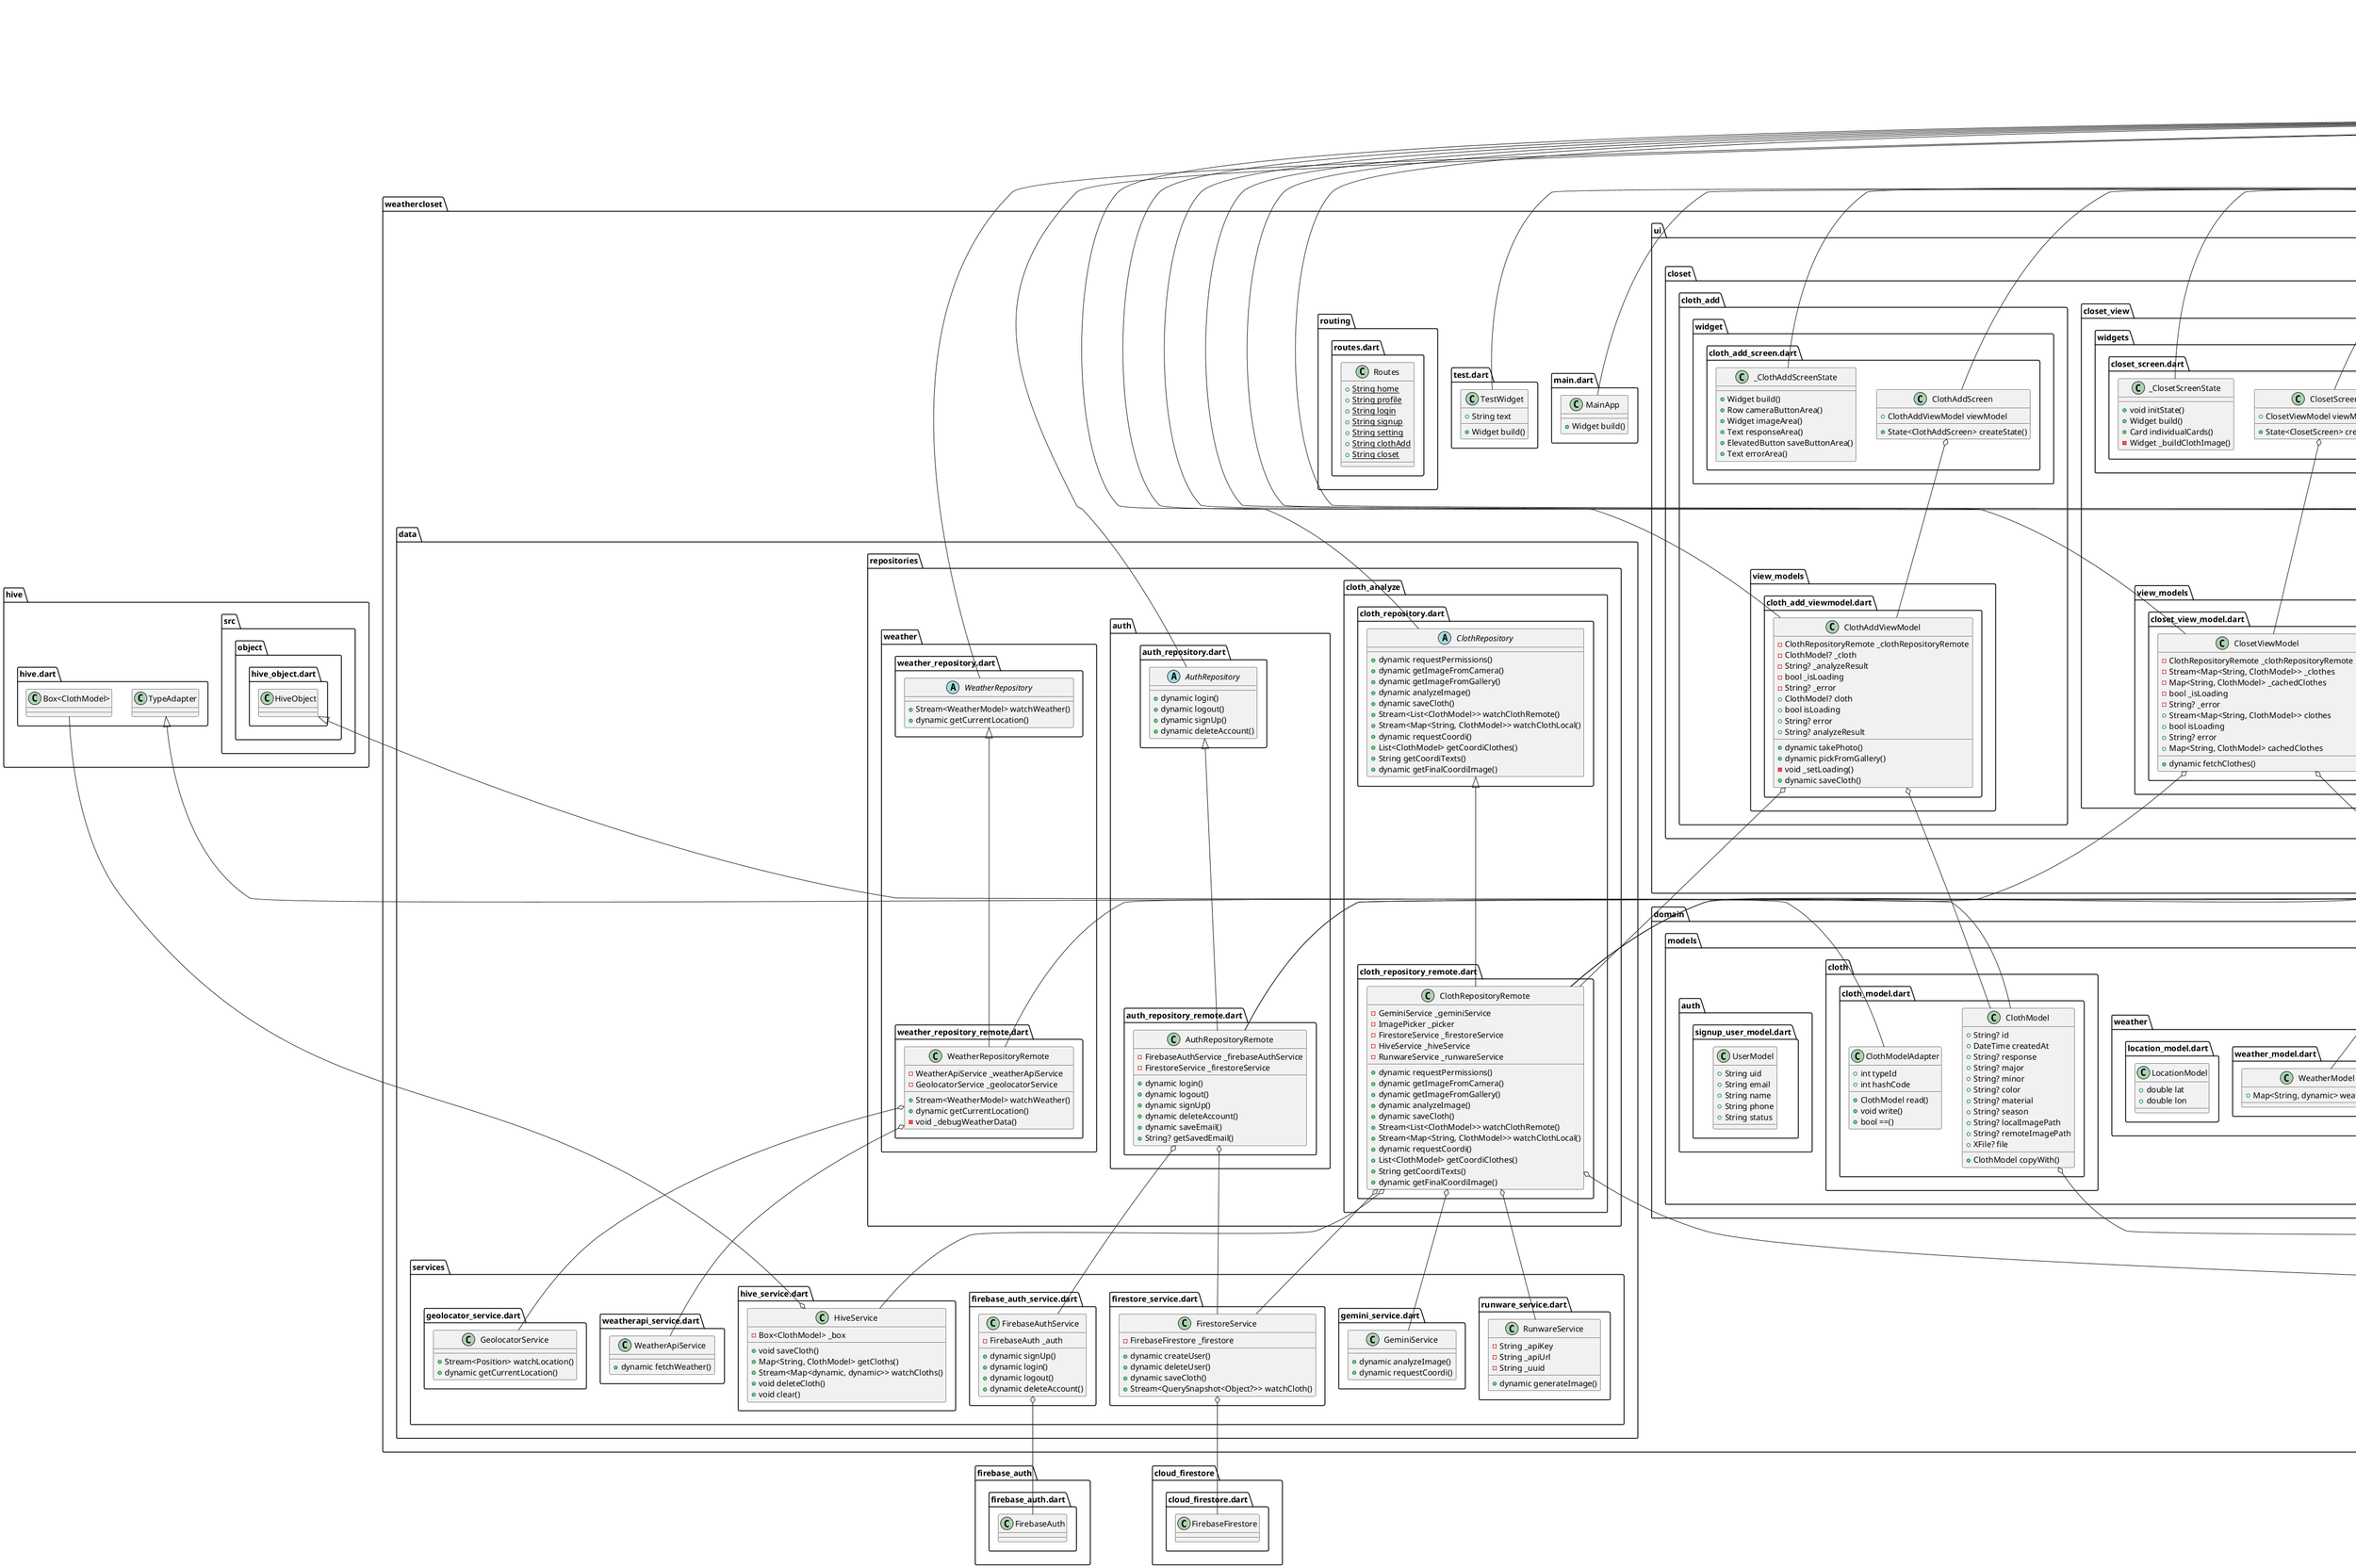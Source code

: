 @startuml
set namespaceSeparator ::

class "weathercloset::ui::basics::root_screen.dart::RootScreen" {
  +Widget child
  +State<RootScreen> createState()
}

"weathercloset::ui::basics::root_screen.dart::RootScreen" o-- "flutter::src::widgets::framework.dart::Widget"
"flutter::src::widgets::framework.dart::StatefulWidget" <|-- "weathercloset::ui::basics::root_screen.dart::RootScreen"

class "weathercloset::ui::basics::root_screen.dart::_RootScreenState" {
  -int _selectedIndex
  +void initState()
  -void _onItemTapped()
  +Widget build()
}

"flutter::src::widgets::framework.dart::State" <|-- "weathercloset::ui::basics::root_screen.dart::_RootScreenState"

class "weathercloset::ui::basics::profile_screen.dart::ProfileScreen" {
  +State<ProfileScreen> createState()
}

"flutter::src::widgets::framework.dart::StatefulWidget" <|-- "weathercloset::ui::basics::profile_screen.dart::ProfileScreen"

class "weathercloset::ui::basics::profile_screen.dart::_ProfileScreenState" {
  +Widget build()
}

"flutter::src::widgets::framework.dart::State" <|-- "weathercloset::ui::basics::profile_screen.dart::_ProfileScreenState"

class "weathercloset::ui::basics::initial_loading_screen.dart::InitialLoadingScreen" {
  +State<InitialLoadingScreen> createState()
}

"flutter::src::widgets::framework.dart::StatefulWidget" <|-- "weathercloset::ui::basics::initial_loading_screen.dart::InitialLoadingScreen"

class "weathercloset::ui::basics::initial_loading_screen.dart::_InitialLoadingScreenState" {
  +void initState()
  +Widget build()
  +dynamic startTimer()
}

"flutter::src::widgets::framework.dart::State" <|-- "weathercloset::ui::basics::initial_loading_screen.dart::_InitialLoadingScreenState"

class "weathercloset::ui::auth::signup::view_models::signup_viewmodel.dart::SignUpViewModel" {
  -AuthRepositoryRemote _repository
  -bool _isLoading
  -String? _error
  +bool isLoading
  +String? error
  +dynamic signUp()
  -bool _validateInputs()
}

"weathercloset::ui::auth::signup::view_models::signup_viewmodel.dart::SignUpViewModel" o-- "weathercloset::data::repositories::auth::auth_repository_remote.dart::AuthRepositoryRemote"
"flutter::src::foundation::change_notifier.dart::ChangeNotifier" <|-- "weathercloset::ui::auth::signup::view_models::signup_viewmodel.dart::SignUpViewModel"

class "weathercloset::ui::auth::signup::widgets::signup_screen.dart::SignupScreen" {
  +TextEditingController nameController
  +TextEditingController emailController
  +TextEditingController passwordController
  +TextEditingController confirmPasswordController
  +TextEditingController phoneController
  -SignUpViewModel _viewModel
  +Widget build()
  +Form signUpForm()
  +ElevatedButton signUpButton()
}

"weathercloset::ui::auth::signup::widgets::signup_screen.dart::SignupScreen" o-- "flutter::src::widgets::editable_text.dart::TextEditingController"
"weathercloset::ui::auth::signup::widgets::signup_screen.dart::SignupScreen" o-- "weathercloset::ui::auth::signup::view_models::signup_viewmodel.dart::SignUpViewModel"
"flutter::src::widgets::framework.dart::StatelessWidget" <|-- "weathercloset::ui::auth::signup::widgets::signup_screen.dart::SignupScreen"

class "weathercloset::ui::auth::login::view_models::login_viewmodel.dart::LoginViewModel" {
  -AuthRepositoryRemote _authRepositoryRemote
  -bool _isLoading
  -String? _error
  -bool _rememberMe
  -String? _savedEmail
  +bool isLoading
  +String? error
  +bool rememberMe
  +String? savedEmail
  -void _initializeEmail()
  +void setRememberMe()
  +dynamic login()
  -bool _validateInputs()
}

"weathercloset::ui::auth::login::view_models::login_viewmodel.dart::LoginViewModel" o-- "weathercloset::data::repositories::auth::auth_repository_remote.dart::AuthRepositoryRemote"
"flutter::src::foundation::change_notifier.dart::ChangeNotifier" <|-- "weathercloset::ui::auth::login::view_models::login_viewmodel.dart::LoginViewModel"

class "weathercloset::ui::auth::login::widgets::login_screen.dart::LoginScreen" {
  +LoginViewModel viewModel
  +State<LoginScreen> createState()
}

"weathercloset::ui::auth::login::widgets::login_screen.dart::LoginScreen" o-- "weathercloset::ui::auth::login::view_models::login_viewmodel.dart::LoginViewModel"
"flutter::src::widgets::framework.dart::StatefulWidget" <|-- "weathercloset::ui::auth::login::widgets::login_screen.dart::LoginScreen"

class "weathercloset::ui::auth::login::widgets::login_screen.dart::_LoginScreenState" {
  +TextEditingController emailController
  +TextEditingController passwordController
  +Widget build()
  +Form loginForm()
  +Widget buildButtons()
}

"weathercloset::ui::auth::login::widgets::login_screen.dart::_LoginScreenState" o-- "flutter::src::widgets::editable_text.dart::TextEditingController"
"flutter::src::widgets::framework.dart::State" <|-- "weathercloset::ui::auth::login::widgets::login_screen.dart::_LoginScreenState"

class "weathercloset::ui::setting::widgets::setting_screen.dart::SettingScreen" {
  +State<SettingScreen> createState()
}

"flutter::src::widgets::framework.dart::StatefulWidget" <|-- "weathercloset::ui::setting::widgets::setting_screen.dart::SettingScreen"

class "weathercloset::ui::setting::widgets::setting_screen.dart::_SettingScreenState" {
  +Widget build()
  -dynamic _logout()
  -dynamic _deleteAccount()
  -dynamic _showDeleteConfirmDialog()
}

"flutter::src::widgets::framework.dart::State" <|-- "weathercloset::ui::setting::widgets::setting_screen.dart::_SettingScreenState"

class "weathercloset::ui::coordi::view_models::coordi_viewmodel.dart::CoordiViewModel" {
  -WeatherRepositoryRemote _weatherRepositoryRemote
  -ClothRepositoryRemote _clothRepositoryRemote
  -Stream<WeatherModel> _weatherStream
  -Stream<Map<String, ClothModel>> _clothesStream
  -WeatherModel? _cachedWeather
  -Map<String, ClothModel>? _cachedClothes
  -List<ClothModel>? _coordiClothes
  -bool _isLoading
  -String _coordiResponse
  -String _coordiTexts
  -String _image
  -String? _error
  +bool isLoading
  +String? error
  +Stream<WeatherModel> weatherStream
  +String coordiResponse
  +WeatherModel? cachedWeather
  +Map<String, ClothModel>? cachedClothes
  +List<ClothModel>? coordiClothes
  +String coordiTexts
  +dynamic fetchWeatherAndClothes()
  -dynamic _createCoordiRequest()
  +dynamic requestCoordi()
}

"weathercloset::ui::coordi::view_models::coordi_viewmodel.dart::CoordiViewModel" o-- "weathercloset::data::repositories::weather::weather_repository_remote.dart::WeatherRepositoryRemote"
"weathercloset::ui::coordi::view_models::coordi_viewmodel.dart::CoordiViewModel" o-- "weathercloset::data::repositories::cloth_analyze::cloth_repository_remote.dart::ClothRepositoryRemote"
"weathercloset::ui::coordi::view_models::coordi_viewmodel.dart::CoordiViewModel" o-- "dart::async::Stream<WeatherModel>"
"weathercloset::ui::coordi::view_models::coordi_viewmodel.dart::CoordiViewModel" o-- "dart::async::Stream<Map<String, ClothModel>>"
"weathercloset::ui::coordi::view_models::coordi_viewmodel.dart::CoordiViewModel" o-- "weathercloset::domain::models::weather::weather_model.dart::WeatherModel"
"flutter::src::foundation::change_notifier.dart::ChangeNotifier" <|-- "weathercloset::ui::coordi::view_models::coordi_viewmodel.dart::CoordiViewModel"

class "weathercloset::ui::coordi::widgets::coordi_screen.dart::CoordinatorScreen" {
  -CoordiViewModel _coordiViewModel
  +State<CoordinatorScreen> createState()
}

"weathercloset::ui::coordi::widgets::coordi_screen.dart::CoordinatorScreen" o-- "weathercloset::ui::coordi::view_models::coordi_viewmodel.dart::CoordiViewModel"
"flutter::src::widgets::framework.dart::StatefulWidget" <|-- "weathercloset::ui::coordi::widgets::coordi_screen.dart::CoordinatorScreen"

class "weathercloset::ui::coordi::widgets::coordi_screen.dart::_CoordinatorScreenState" {
  +void initState()
  +Widget build()
  +Column weatherDataArea()
  -String _getWeatherDescription()
  +Expanded coordiResponseArea()
  +ElevatedButton requestCoordiButton()
  +Card individualCards()
  -Widget _buildClothImage()
  +Widget coordiTextArea()
}

"flutter::src::widgets::framework.dart::State" <|-- "weathercloset::ui::coordi::widgets::coordi_screen.dart::_CoordinatorScreenState"

class "weathercloset::ui::closet::cloth_add::widget::cloth_add_screen.dart::ClothAddScreen" {
  +ClothAddViewModel viewModel
  +State<ClothAddScreen> createState()
}

"weathercloset::ui::closet::cloth_add::widget::cloth_add_screen.dart::ClothAddScreen" o-- "weathercloset::ui::closet::cloth_add::view_models::cloth_add_viewmodel.dart::ClothAddViewModel"
"flutter::src::widgets::framework.dart::StatefulWidget" <|-- "weathercloset::ui::closet::cloth_add::widget::cloth_add_screen.dart::ClothAddScreen"

class "weathercloset::ui::closet::cloth_add::widget::cloth_add_screen.dart::_ClothAddScreenState" {
  +Widget build()
  +Row cameraButtonArea()
  +Widget imageArea()
  +Text responseArea()
  +ElevatedButton saveButtonArea()
  +Text errorArea()
}

"flutter::src::widgets::framework.dart::State" <|-- "weathercloset::ui::closet::cloth_add::widget::cloth_add_screen.dart::_ClothAddScreenState"

class "weathercloset::ui::closet::cloth_add::view_models::cloth_add_viewmodel.dart::ClothAddViewModel" {
  -ClothRepositoryRemote _clothRepositoryRemote
  -ClothModel? _cloth
  -String? _analyzeResult
  -bool _isLoading
  -String? _error
  +ClothModel? cloth
  +bool isLoading
  +String? error
  +String? analyzeResult
  +dynamic takePhoto()
  +dynamic pickFromGallery()
  -void _setLoading()
  +dynamic saveCloth()
}

"weathercloset::ui::closet::cloth_add::view_models::cloth_add_viewmodel.dart::ClothAddViewModel" o-- "weathercloset::data::repositories::cloth_analyze::cloth_repository_remote.dart::ClothRepositoryRemote"
"weathercloset::ui::closet::cloth_add::view_models::cloth_add_viewmodel.dart::ClothAddViewModel" o-- "weathercloset::domain::models::cloth::cloth_model.dart::ClothModel"
"flutter::src::foundation::change_notifier.dart::ChangeNotifier" <|-- "weathercloset::ui::closet::cloth_add::view_models::cloth_add_viewmodel.dart::ClothAddViewModel"

class "weathercloset::ui::closet::closet_view::view_models::closet_view_model.dart::ClosetViewModel" {
  -ClothRepositoryRemote _clothRepositoryRemote
  -Stream<Map<String, ClothModel>> _clothes
  -Map<String, ClothModel> _cachedClothes
  -bool _isLoading
  -String? _error
  +Stream<Map<String, ClothModel>> clothes
  +bool isLoading
  +String? error
  +Map<String, ClothModel> cachedClothes
  +dynamic fetchClothes()
}

"weathercloset::ui::closet::closet_view::view_models::closet_view_model.dart::ClosetViewModel" o-- "weathercloset::data::repositories::cloth_analyze::cloth_repository_remote.dart::ClothRepositoryRemote"
"weathercloset::ui::closet::closet_view::view_models::closet_view_model.dart::ClosetViewModel" o-- "dart::async::Stream<Map<String, ClothModel>>"
"flutter::src::foundation::change_notifier.dart::ChangeNotifier" <|-- "weathercloset::ui::closet::closet_view::view_models::closet_view_model.dart::ClosetViewModel"

class "weathercloset::ui::closet::closet_view::widgets::closet_screen.dart::ClosetScreen" {
  +ClosetViewModel viewModel
  +State<ClosetScreen> createState()
}

"weathercloset::ui::closet::closet_view::widgets::closet_screen.dart::ClosetScreen" o-- "weathercloset::ui::closet::closet_view::view_models::closet_view_model.dart::ClosetViewModel"
"flutter::src::widgets::framework.dart::StatefulWidget" <|-- "weathercloset::ui::closet::closet_view::widgets::closet_screen.dart::ClosetScreen"

class "weathercloset::ui::closet::closet_view::widgets::closet_screen.dart::_ClosetScreenState" {
  +void initState()
  +Widget build()
  +Card individualCards()
  -Widget _buildClothImage()
}

"flutter::src::widgets::framework.dart::State" <|-- "weathercloset::ui::closet::closet_view::widgets::closet_screen.dart::_ClosetScreenState"

class "weathercloset::firebase_options.dart::DefaultFirebaseOptions" {
  {static} +FirebaseOptions web
  {static} +FirebaseOptions android
  {static} +FirebaseOptions ios
  {static} +FirebaseOptions macos
  {static} +FirebaseOptions windows
  {static} +FirebaseOptions currentPlatform
}

"weathercloset::firebase_options.dart::DefaultFirebaseOptions" o-- "firebase_core_platform_interface::firebase_core_platform_interface.dart::FirebaseOptions"

class "weathercloset::utils::loading_dialog.dart::LoadingDialog" {
  +String? message
  +Widget build()
}

"flutter::src::widgets::framework.dart::StatelessWidget" <|-- "weathercloset::utils::loading_dialog.dart::LoadingDialog"

class "weathercloset::utils::top_level_setting.dart::PlatformWidget" {
  +Widget Function(BuildContext) androidBuilder
  +Widget Function(BuildContext) iosBuilder
  +Widget build()
}

"weathercloset::utils::top_level_setting.dart::PlatformWidget" o-- "flutter::src::widgets::framework.dart::Widget Function(BuildContext)"
"flutter::src::widgets::framework.dart::StatelessWidget" <|-- "weathercloset::utils::top_level_setting.dart::PlatformWidget"

class "weathercloset::utils::top_level_setting.dart::AppTheme" {
  {static} +Color primaryColor
  {static} +Color secondaryColor
  {static} +ThemeData lightTheme
}

"weathercloset::utils::top_level_setting.dart::AppTheme" o-- "dart::ui::Color"
"weathercloset::utils::top_level_setting.dart::AppTheme" o-- "flutter::src::material::theme_data.dart::ThemeData"

class "weathercloset::utils::top_level_setting.dart::AppLocalizations" {
  +Locale locale
  {static} +LocalizationsDelegate<AppLocalizations> delegate
  {static} -Map<String, Map<String, String>> _localizedValues
  +String appTitle
  +String hello
  {static} +AppLocalizations? of()
}

"weathercloset::utils::top_level_setting.dart::AppLocalizations" o-- "dart::ui::Locale"
"weathercloset::utils::top_level_setting.dart::AppLocalizations" o-- "flutter::src::widgets::localizations.dart::LocalizationsDelegate<AppLocalizations>"

class "weathercloset::utils::top_level_setting.dart::_AppLocalizationsDelegate" {
  +bool isSupported()
  +dynamic load()
  +bool shouldReload()
}

"flutter::src::widgets::localizations.dart::LocalizationsDelegate" <|-- "weathercloset::utils::top_level_setting.dart::_AppLocalizationsDelegate"

class "weathercloset::utils::custom_text_field.dart::CustomTextField" {
  +TextEditingController? controller
  +IconData? data
  +String? hintText
  +bool? isObsecre
  +bool? enabled
  +Widget build()
}

"weathercloset::utils::custom_text_field.dart::CustomTextField" o-- "flutter::src::widgets::editable_text.dart::TextEditingController"
"weathercloset::utils::custom_text_field.dart::CustomTextField" o-- "flutter::src::widgets::icon_data.dart::IconData"
"flutter::src::widgets::framework.dart::StatelessWidget" <|-- "weathercloset::utils::custom_text_field.dart::CustomTextField"

class "weathercloset::utils::error_dialog.dart::ErrorDialog" {
  +String? message
  +Widget build()
}

"flutter::src::widgets::framework.dart::StatelessWidget" <|-- "weathercloset::utils::error_dialog.dart::ErrorDialog"

class "weathercloset::main.dart::MainApp" {
  +Widget build()
}

"flutter::src::widgets::framework.dart::StatelessWidget" <|-- "weathercloset::main.dart::MainApp"

class "weathercloset::test.dart::TestWidget" {
  +String text
  +Widget build()
}

"flutter::src::widgets::framework.dart::StatelessWidget" <|-- "weathercloset::test.dart::TestWidget"

class "weathercloset::routing::routes.dart::Routes" {
  {static} +String home
  {static} +String profile
  {static} +String login
  {static} +String signup
  {static} +String setting
  {static} +String clothAdd
  {static} +String closet
}

abstract class "weathercloset::data::repositories::auth::auth_repository.dart::AuthRepository" {
  +dynamic login()
  +dynamic logout()
  +dynamic signUp()
  +dynamic deleteAccount()
}

"flutter::src::foundation::change_notifier.dart::ChangeNotifier" <|-- "weathercloset::data::repositories::auth::auth_repository.dart::AuthRepository"

class "weathercloset::data::repositories::auth::auth_repository_remote.dart::AuthRepositoryRemote" {
  -FirebaseAuthService _firebaseAuthService
  -FirestoreService _firestoreService
  +dynamic login()
  +dynamic logout()
  +dynamic signUp()
  +dynamic deleteAccount()
  +dynamic saveEmail()
  +String? getSavedEmail()
}

"weathercloset::data::repositories::auth::auth_repository_remote.dart::AuthRepositoryRemote" o-- "weathercloset::data::services::firebase_auth_service.dart::FirebaseAuthService"
"weathercloset::data::repositories::auth::auth_repository_remote.dart::AuthRepositoryRemote" o-- "weathercloset::data::services::firestore_service.dart::FirestoreService"
"weathercloset::data::repositories::auth::auth_repository.dart::AuthRepository" <|-- "weathercloset::data::repositories::auth::auth_repository_remote.dart::AuthRepositoryRemote"

class "weathercloset::data::repositories::weather::weather_repository_remote.dart::WeatherRepositoryRemote" {
  -WeatherApiService _weatherApiService
  -GeolocatorService _geolocatorService
  +Stream<WeatherModel> watchWeather()
  +dynamic getCurrentLocation()
  -void _debugWeatherData()
}

"weathercloset::data::repositories::weather::weather_repository_remote.dart::WeatherRepositoryRemote" o-- "weathercloset::data::services::weatherapi_service.dart::WeatherApiService"
"weathercloset::data::repositories::weather::weather_repository_remote.dart::WeatherRepositoryRemote" o-- "weathercloset::data::services::geolocator_service.dart::GeolocatorService"
"weathercloset::data::repositories::weather::weather_repository.dart::WeatherRepository" <|-- "weathercloset::data::repositories::weather::weather_repository_remote.dart::WeatherRepositoryRemote"

abstract class "weathercloset::data::repositories::weather::weather_repository.dart::WeatherRepository" {
  +Stream<WeatherModel> watchWeather()
  +dynamic getCurrentLocation()
}

"flutter::src::foundation::change_notifier.dart::ChangeNotifier" <|-- "weathercloset::data::repositories::weather::weather_repository.dart::WeatherRepository"

class "weathercloset::data::repositories::cloth_analyze::cloth_repository_remote.dart::ClothRepositoryRemote" {
  -GeminiService _geminiService
  -ImagePicker _picker
  -FirestoreService _firestoreService
  -HiveService _hiveService
  -RunwareService _runwareService
  +dynamic requestPermissions()
  +dynamic getImageFromCamera()
  +dynamic getImageFromGallery()
  +dynamic analyzeImage()
  +dynamic saveCloth()
  +Stream<List<ClothModel>> watchClothRemote()
  +Stream<Map<String, ClothModel>> watchClothLocal()
  +dynamic requestCoordi()
  +List<ClothModel> getCoordiClothes()
  +String getCoordiTexts()
  +dynamic getFinalCoordiImage()
}

"weathercloset::data::repositories::cloth_analyze::cloth_repository_remote.dart::ClothRepositoryRemote" o-- "weathercloset::data::services::gemini_service.dart::GeminiService"
"weathercloset::data::repositories::cloth_analyze::cloth_repository_remote.dart::ClothRepositoryRemote" o-- "image_picker::image_picker.dart::ImagePicker"
"weathercloset::data::repositories::cloth_analyze::cloth_repository_remote.dart::ClothRepositoryRemote" o-- "weathercloset::data::services::firestore_service.dart::FirestoreService"
"weathercloset::data::repositories::cloth_analyze::cloth_repository_remote.dart::ClothRepositoryRemote" o-- "weathercloset::data::services::hive_service.dart::HiveService"
"weathercloset::data::repositories::cloth_analyze::cloth_repository_remote.dart::ClothRepositoryRemote" o-- "weathercloset::data::services::runware_service.dart::RunwareService"
"weathercloset::data::repositories::cloth_analyze::cloth_repository.dart::ClothRepository" <|-- "weathercloset::data::repositories::cloth_analyze::cloth_repository_remote.dart::ClothRepositoryRemote"

abstract class "weathercloset::data::repositories::cloth_analyze::cloth_repository.dart::ClothRepository" {
  +dynamic requestPermissions()
  +dynamic getImageFromCamera()
  +dynamic getImageFromGallery()
  +dynamic analyzeImage()
  +dynamic saveCloth()
  +Stream<List<ClothModel>> watchClothRemote()
  +Stream<Map<String, ClothModel>> watchClothLocal()
  +dynamic requestCoordi()
  +List<ClothModel> getCoordiClothes()
  +String getCoordiTexts()
  +dynamic getFinalCoordiImage()
}

"flutter::src::foundation::change_notifier.dart::ChangeNotifier" <|-- "weathercloset::data::repositories::cloth_analyze::cloth_repository.dart::ClothRepository"

class "weathercloset::data::services::firestore_service.dart::FirestoreService" {
  -FirebaseFirestore _firestore
  +dynamic createUser()
  +dynamic deleteUser()
  +dynamic saveCloth()
  +Stream<QuerySnapshot<Object?>> watchCloth()
}

"weathercloset::data::services::firestore_service.dart::FirestoreService" o-- "cloud_firestore::cloud_firestore.dart::FirebaseFirestore"

class "weathercloset::data::services::firebase_auth_service.dart::FirebaseAuthService" {
  -FirebaseAuth _auth
  +dynamic signUp()
  +dynamic login()
  +dynamic logout()
  +dynamic deleteAccount()
}

"weathercloset::data::services::firebase_auth_service.dart::FirebaseAuthService" o-- "firebase_auth::firebase_auth.dart::FirebaseAuth"

class "weathercloset::data::services::hive_service.dart::HiveService" {
  -Box<ClothModel> _box
  +void saveCloth()
  +Map<String, ClothModel> getCloths()
  +Stream<Map<dynamic, dynamic>> watchCloths()
  +void deleteCloth()
  +void clear()
}

"weathercloset::data::services::hive_service.dart::HiveService" o-- "hive::hive.dart::Box<ClothModel>"

class "weathercloset::data::services::weatherapi_service.dart::WeatherApiService" {
  +dynamic fetchWeather()
}

class "weathercloset::data::services::geolocator_service.dart::GeolocatorService" {
  +Stream<Position> watchLocation()
  +dynamic getCurrentLocation()
}

class "weathercloset::data::services::gemini_service.dart::GeminiService" {
  +dynamic analyzeImage()
  +dynamic requestCoordi()
}

class "weathercloset::data::services::runware_service.dart::RunwareService" {
  -String _apiKey
  -String _apiUrl
  -String _uuid
  +dynamic generateImage()
}

class "weathercloset::domain::models::auth::signup_user_model.dart::UserModel" {
  +String uid
  +String email
  +String name
  +String phone
  +String status
}

class "weathercloset::domain::models::cloth::cloth_model.dart::ClothModel" {
  +String? id
  +DateTime createdAt
  +String? response
  +String? major
  +String? minor
  +String? color
  +String? material
  +String? season
  +String? localImagePath
  +String? remoteImagePath
  +XFile? file
  +ClothModel copyWith()
}

"weathercloset::domain::models::cloth::cloth_model.dart::ClothModel" o-- "cross_file::src::types::interface.dart::XFile"
"hive::src::object::hive_object.dart::HiveObject" <|-- "weathercloset::domain::models::cloth::cloth_model.dart::ClothModel"

class "weathercloset::domain::models::cloth::cloth_model.dart::ClothModelAdapter" {
  +int typeId
  +int hashCode
  +ClothModel read()
  +void write()
  +bool ==()
}

"hive::hive.dart::TypeAdapter" <|-- "weathercloset::domain::models::cloth::cloth_model.dart::ClothModelAdapter"

class "weathercloset::domain::models::weather::location_model.dart::LocationModel" {
  +double lat
  +double lon
}

class "weathercloset::domain::models::weather::weather_model.dart::WeatherModel" {
  +Map<String, dynamic> weatherData
}


@enduml